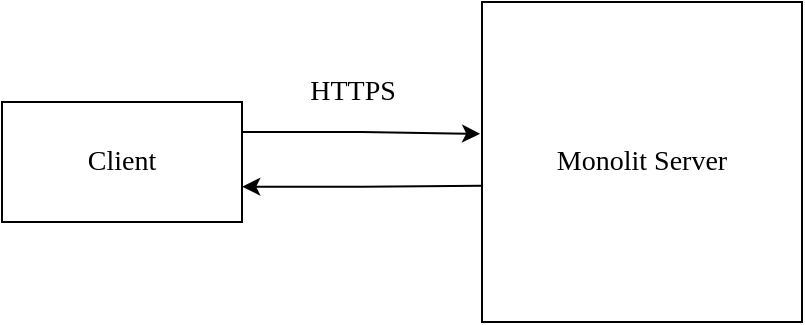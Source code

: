 <mxfile version="18.0.1" type="device"><diagram id="1ISIWWavYU9_nF-ZUhRq" name="Страница 1"><mxGraphModel dx="1038" dy="649" grid="1" gridSize="10" guides="1" tooltips="1" connect="1" arrows="1" fold="1" page="1" pageScale="1" pageWidth="827" pageHeight="1169" math="0" shadow="0"><root><mxCell id="0"/><mxCell id="1" parent="0"/><mxCell id="ayT4E0oIEXaQ5nEC2BvR-4" style="edgeStyle=orthogonalEdgeStyle;rounded=0;orthogonalLoop=1;jettySize=auto;html=1;exitX=1.001;exitY=0.706;exitDx=0;exitDy=0;entryX=0.001;entryY=0.574;entryDx=0;entryDy=0;startArrow=classic;startFill=1;endArrow=none;endFill=0;exitPerimeter=0;entryPerimeter=0;fontFamily=Times New Roman;fontSize=14;" parent="1" source="ayT4E0oIEXaQ5nEC2BvR-2" target="ayT4E0oIEXaQ5nEC2BvR-3" edge="1"><mxGeometry relative="1" as="geometry"/></mxCell><mxCell id="ayT4E0oIEXaQ5nEC2BvR-5" style="edgeStyle=orthogonalEdgeStyle;rounded=0;orthogonalLoop=1;jettySize=auto;html=1;exitX=1;exitY=0.25;exitDx=0;exitDy=0;entryX=-0.006;entryY=0.412;entryDx=0;entryDy=0;entryPerimeter=0;fontFamily=Times New Roman;fontSize=14;" parent="1" source="ayT4E0oIEXaQ5nEC2BvR-2" target="ayT4E0oIEXaQ5nEC2BvR-3" edge="1"><mxGeometry relative="1" as="geometry"/></mxCell><mxCell id="ayT4E0oIEXaQ5nEC2BvR-2" value="&lt;font style=&quot;font-size: 14px;&quot;&gt;Client&lt;/font&gt;" style="rounded=0;whiteSpace=wrap;html=1;fontFamily=Times New Roman;fontSize=14;" parent="1" vertex="1"><mxGeometry x="160" y="250" width="120" height="60" as="geometry"/></mxCell><mxCell id="ayT4E0oIEXaQ5nEC2BvR-3" value="&lt;font style=&quot;font-size: 14px;&quot;&gt;Monolit Server&lt;/font&gt;" style="rounded=0;whiteSpace=wrap;html=1;fontFamily=Times New Roman;fontSize=14;" parent="1" vertex="1"><mxGeometry x="400" y="200" width="160" height="160" as="geometry"/></mxCell><mxCell id="ayT4E0oIEXaQ5nEC2BvR-6" value="HTTPS" style="text;html=1;align=center;verticalAlign=middle;resizable=0;points=[];autosize=1;strokeColor=none;fillColor=none;fontSize=14;fontFamily=Times New Roman;" parent="1" vertex="1"><mxGeometry x="305" y="235" width="60" height="20" as="geometry"/></mxCell></root></mxGraphModel></diagram></mxfile>